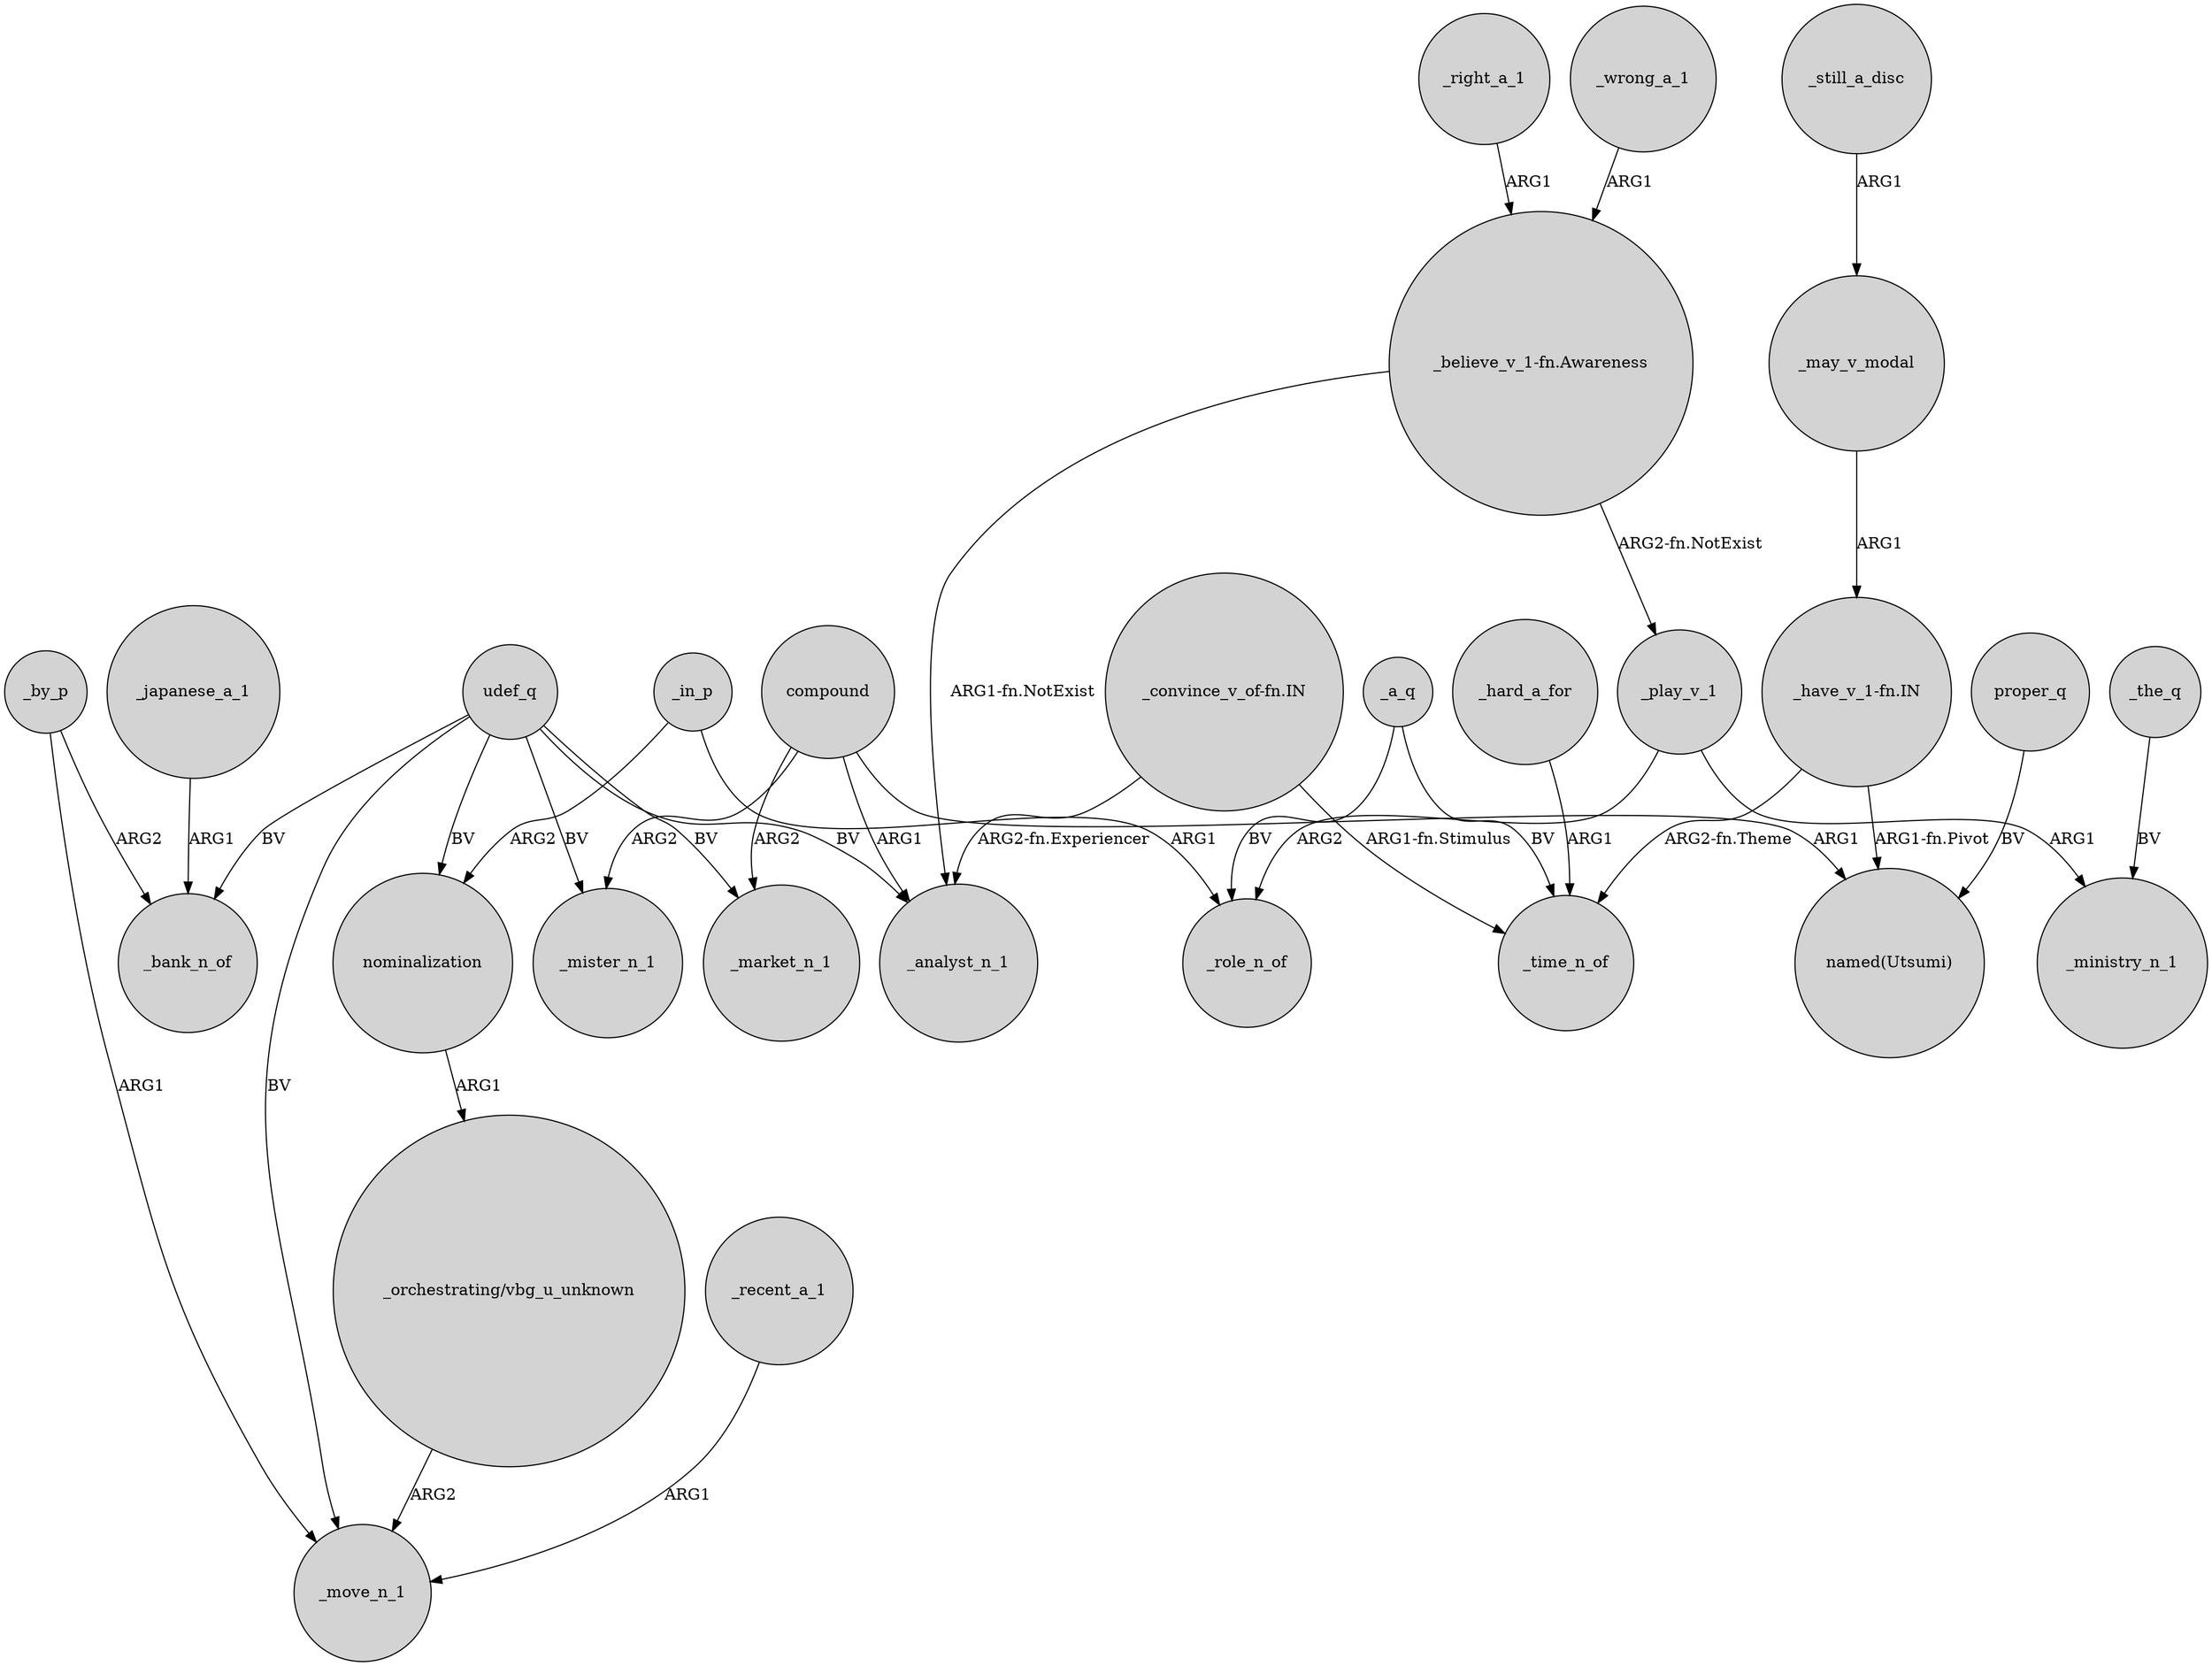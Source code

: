 digraph {
	node [shape=circle style=filled]
	compound -> _market_n_1 [label=ARG2]
	_japanese_a_1 -> _bank_n_of [label=ARG1]
	"_have_v_1-fn.IN" -> _time_n_of [label="ARG2-fn.Theme"]
	nominalization -> "_orchestrating/vbg_u_unknown" [label=ARG1]
	_a_q -> _role_n_of [label=BV]
	compound -> _mister_n_1 [label=ARG2]
	udef_q -> _move_n_1 [label=BV]
	_the_q -> _ministry_n_1 [label=BV]
	compound -> "named(Utsumi)" [label=ARG1]
	udef_q -> _mister_n_1 [label=BV]
	_may_v_modal -> "_have_v_1-fn.IN" [label=ARG1]
	"_orchestrating/vbg_u_unknown" -> _move_n_1 [label=ARG2]
	_a_q -> _time_n_of [label=BV]
	udef_q -> _market_n_1 [label=BV]
	_by_p -> _move_n_1 [label=ARG1]
	"_believe_v_1-fn.Awareness" -> _analyst_n_1 [label="ARG1-fn.NotExist"]
	_hard_a_for -> _time_n_of [label=ARG1]
	_still_a_disc -> _may_v_modal [label=ARG1]
	_wrong_a_1 -> "_believe_v_1-fn.Awareness" [label=ARG1]
	udef_q -> nominalization [label=BV]
	_by_p -> _bank_n_of [label=ARG2]
	proper_q -> "named(Utsumi)" [label=BV]
	"_convince_v_of-fn.IN" -> _analyst_n_1 [label="ARG2-fn.Experiencer"]
	"_believe_v_1-fn.Awareness" -> _play_v_1 [label="ARG2-fn.NotExist"]
	_recent_a_1 -> _move_n_1 [label=ARG1]
	_play_v_1 -> _ministry_n_1 [label=ARG1]
	_play_v_1 -> _role_n_of [label=ARG2]
	"_have_v_1-fn.IN" -> "named(Utsumi)" [label="ARG1-fn.Pivot"]
	_in_p -> nominalization [label=ARG2]
	"_convince_v_of-fn.IN" -> _time_n_of [label="ARG1-fn.Stimulus"]
	_in_p -> _role_n_of [label=ARG1]
	udef_q -> _analyst_n_1 [label=BV]
	_right_a_1 -> "_believe_v_1-fn.Awareness" [label=ARG1]
	udef_q -> _bank_n_of [label=BV]
	compound -> _analyst_n_1 [label=ARG1]
}
